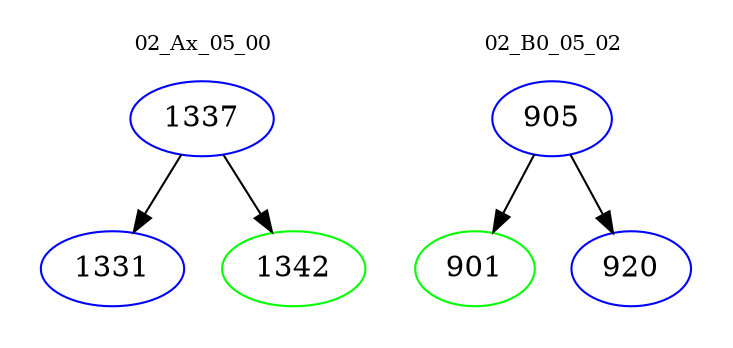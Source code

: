 digraph{
subgraph cluster_0 {
color = white
label = "02_Ax_05_00";
fontsize=10;
T0_1337 [label="1337", color="blue"]
T0_1337 -> T0_1331 [color="black"]
T0_1331 [label="1331", color="blue"]
T0_1337 -> T0_1342 [color="black"]
T0_1342 [label="1342", color="green"]
}
subgraph cluster_1 {
color = white
label = "02_B0_05_02";
fontsize=10;
T1_905 [label="905", color="blue"]
T1_905 -> T1_901 [color="black"]
T1_901 [label="901", color="green"]
T1_905 -> T1_920 [color="black"]
T1_920 [label="920", color="blue"]
}
}
